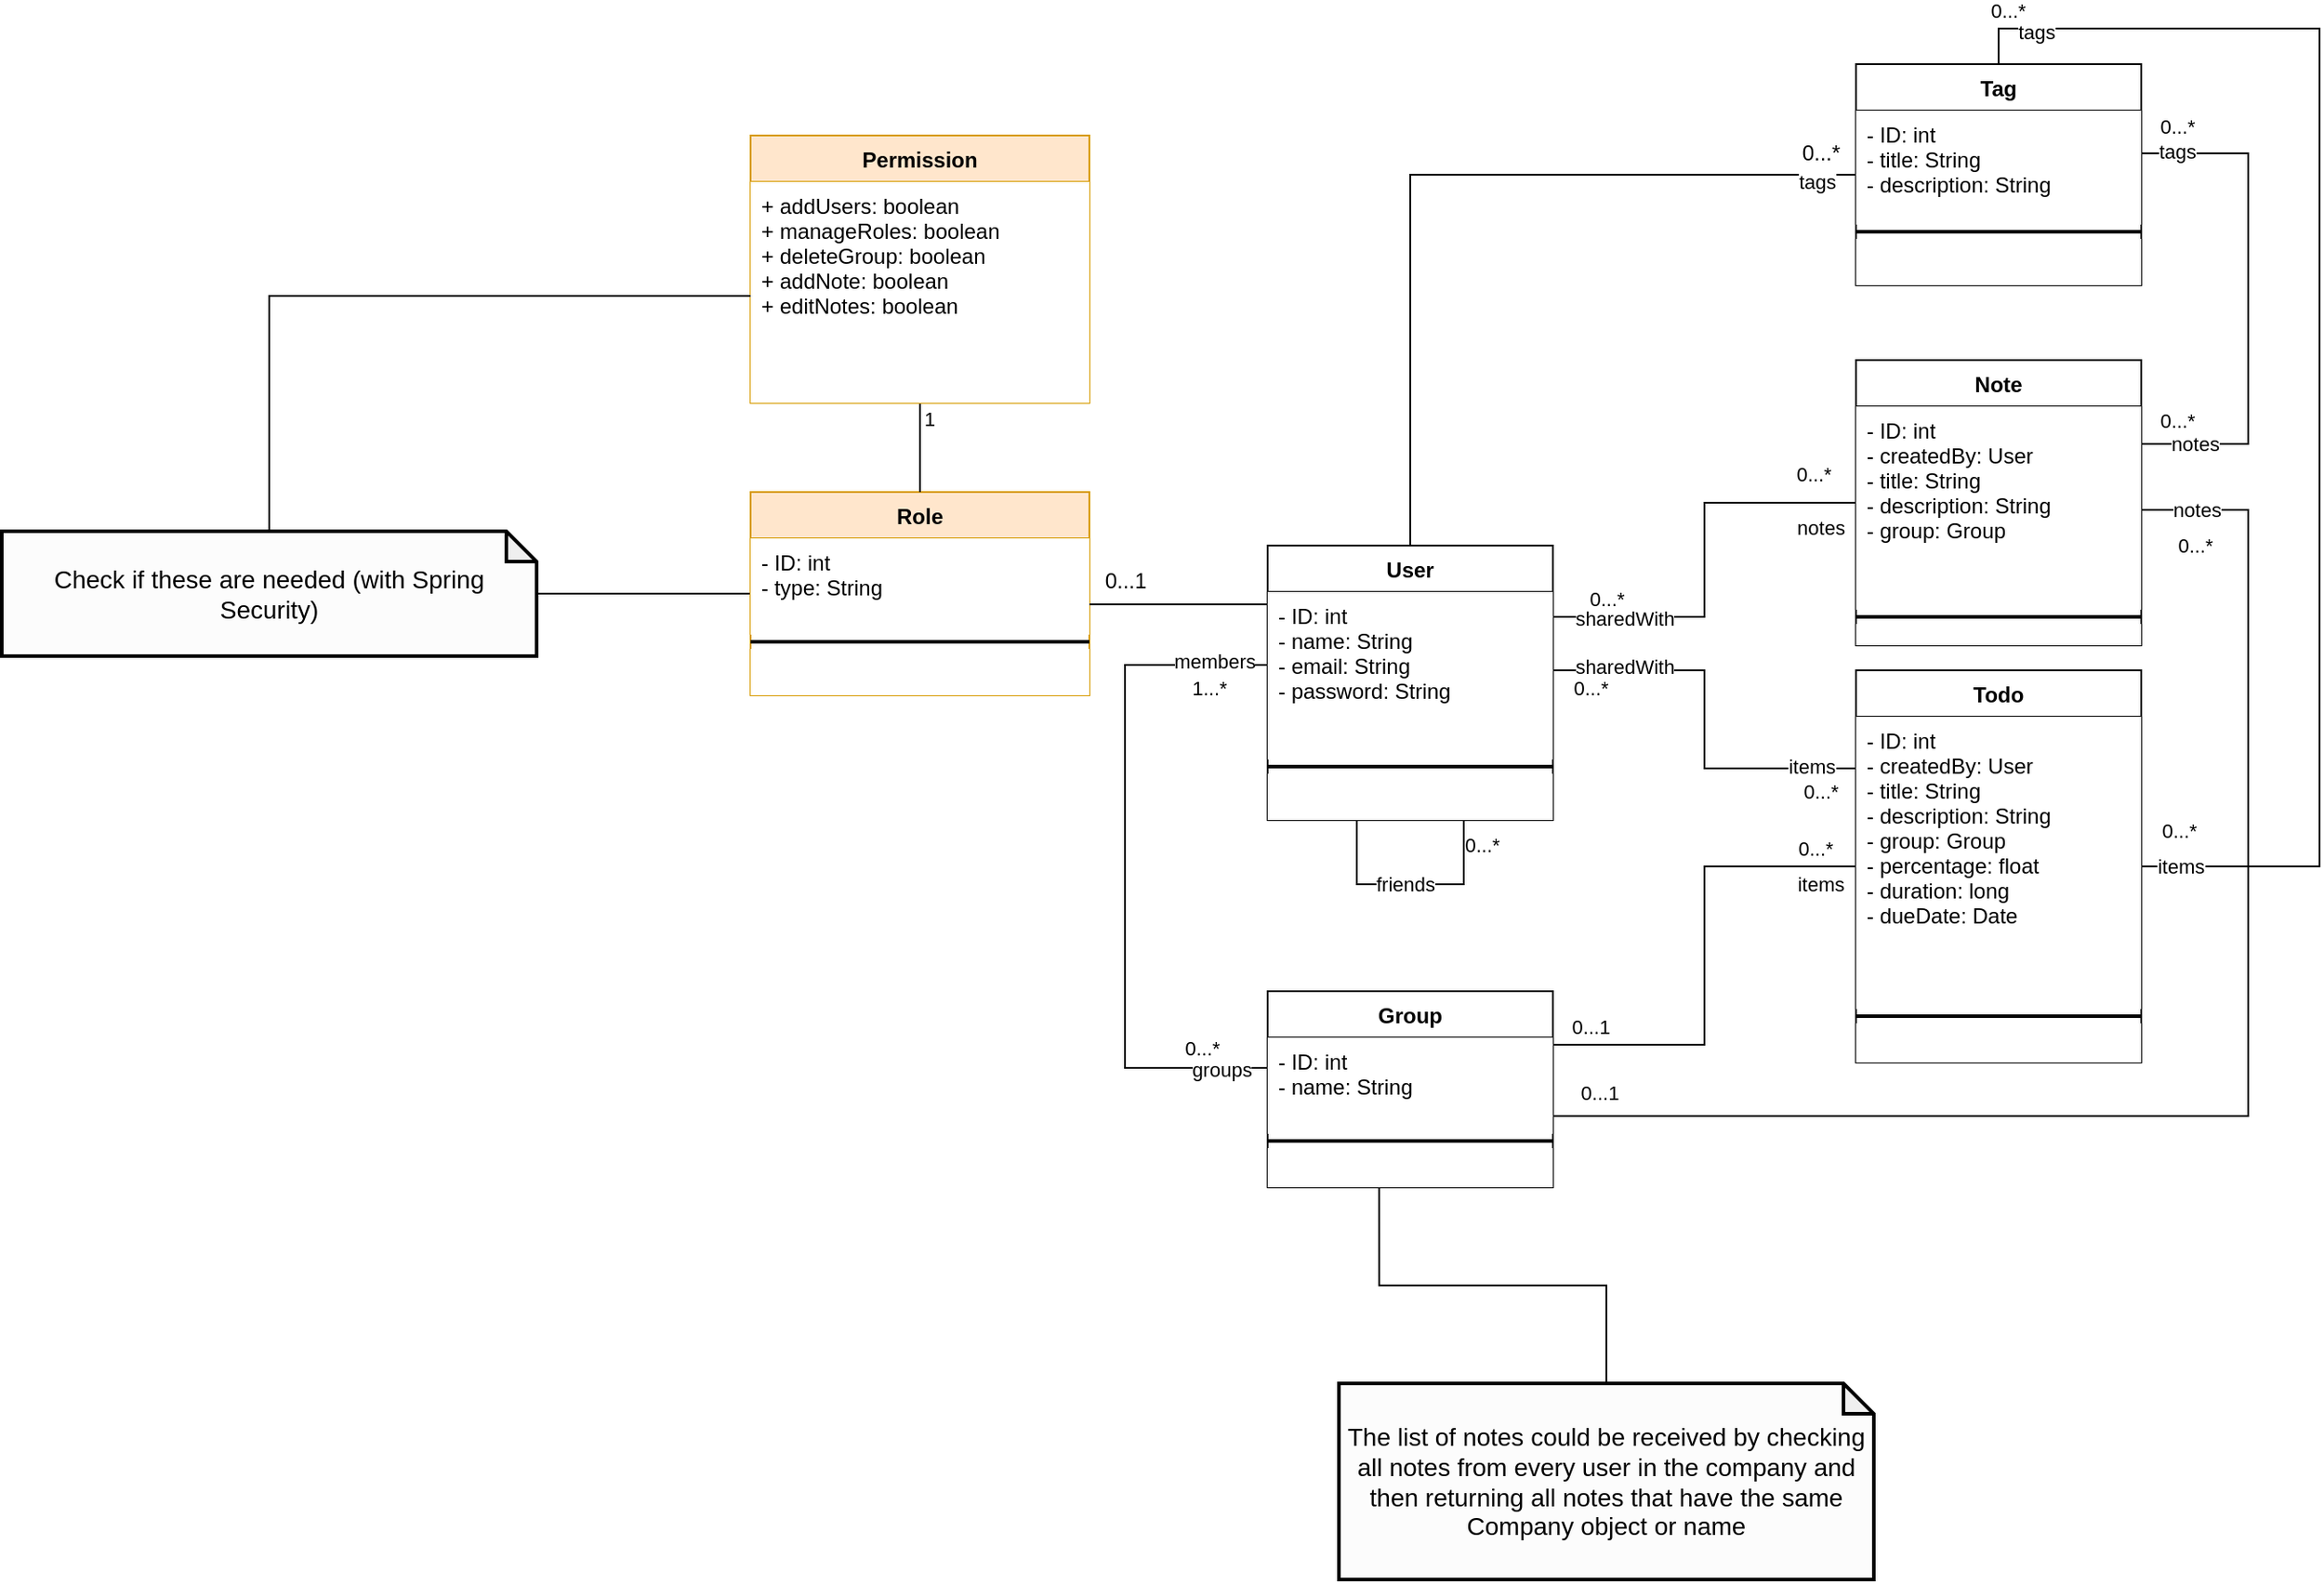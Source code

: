 <mxfile version="14.4.8" type="device"><diagram id="-UJwn_CmupPYYnZKKob1" name="Page-1"><mxGraphModel dx="1482" dy="1893" grid="1" gridSize="10" guides="1" tooltips="1" connect="1" arrows="1" fold="1" page="1" pageScale="1" pageWidth="850" pageHeight="1100" math="0" shadow="0"><root><mxCell id="0"/><mxCell id="1" parent="0"/><mxCell id="AYn4b8p7kZJfqxZPa3Ij-65" style="edgeStyle=orthogonalEdgeStyle;rounded=0;orthogonalLoop=1;jettySize=auto;html=1;endArrow=none;endFill=0;" parent="1" source="AYn4b8p7kZJfqxZPa3Ij-11" target="AYn4b8p7kZJfqxZPa3Ij-49" edge="1"><mxGeometry relative="1" as="geometry"><Array as="points"><mxPoint x="50" y="-38"/></Array></mxGeometry></mxCell><mxCell id="VmeO5s1vXR6fkJgvKkkD-3" value="tags" style="edgeLabel;html=1;align=center;verticalAlign=middle;resizable=0;points=[];" vertex="1" connectable="0" parent="AYn4b8p7kZJfqxZPa3Ij-65"><mxGeometry x="0.862" y="-2" relative="1" as="geometry"><mxPoint x="9.34" y="1.97" as="offset"/></mxGeometry></mxCell><mxCell id="AYn4b8p7kZJfqxZPa3Ij-11" value="User" style="swimlane;fontStyle=1;align=center;verticalAlign=top;childLayout=stackLayout;horizontal=1;startSize=26;horizontalStack=0;resizeParent=1;resizeParentMax=0;resizeLast=0;collapsible=1;marginBottom=0;" parent="1" vertex="1"><mxGeometry x="-30" y="170" width="160" height="154" as="geometry"><mxRectangle x="510" y="350" width="90" height="26" as="alternateBounds"/></mxGeometry></mxCell><mxCell id="AYn4b8p7kZJfqxZPa3Ij-12" value="- ID: int&#xA;- name: String&#xA;- email: String&#xA;- password: String &#xA;&#xA;" style="text;strokeColor=none;align=left;verticalAlign=top;spacingLeft=4;spacingRight=4;overflow=hidden;rotatable=0;points=[[0,0.5],[1,0.5]];portConstraint=eastwest;fillColor=#ffffff;" parent="AYn4b8p7kZJfqxZPa3Ij-11" vertex="1"><mxGeometry y="26" width="160" height="94" as="geometry"/></mxCell><mxCell id="AYn4b8p7kZJfqxZPa3Ij-13" value="" style="line;strokeWidth=2;align=left;verticalAlign=middle;spacingTop=-1;spacingLeft=3;spacingRight=3;rotatable=0;labelPosition=right;points=[];portConstraint=eastwest;shadow=0;" parent="AYn4b8p7kZJfqxZPa3Ij-11" vertex="1"><mxGeometry y="120" width="160" height="8" as="geometry"/></mxCell><mxCell id="AYn4b8p7kZJfqxZPa3Ij-14" value="" style="text;align=left;verticalAlign=top;spacingLeft=4;spacingRight=4;overflow=hidden;rotatable=0;points=[[0,0.5],[1,0.5]];portConstraint=eastwest;fillColor=#ffffff;" parent="AYn4b8p7kZJfqxZPa3Ij-11" vertex="1"><mxGeometry y="128" width="160" height="26" as="geometry"/></mxCell><mxCell id="VmeO5s1vXR6fkJgvKkkD-13" style="edgeStyle=orthogonalEdgeStyle;rounded=0;orthogonalLoop=1;jettySize=auto;html=1;endArrow=none;endFill=0;" edge="1" parent="1" source="AYn4b8p7kZJfqxZPa3Ij-40" target="AYn4b8p7kZJfqxZPa3Ij-11"><mxGeometry relative="1" as="geometry"><Array as="points"><mxPoint x="215" y="146"/><mxPoint x="215" y="210"/></Array></mxGeometry></mxCell><mxCell id="VmeO5s1vXR6fkJgvKkkD-15" value="0...*" style="edgeLabel;html=1;align=center;verticalAlign=middle;resizable=0;points=[];" vertex="1" connectable="0" parent="VmeO5s1vXR6fkJgvKkkD-13"><mxGeometry x="0.805" relative="1" as="geometry"><mxPoint x="7.07" y="-10" as="offset"/></mxGeometry></mxCell><mxCell id="VmeO5s1vXR6fkJgvKkkD-16" value="sharedWith" style="edgeLabel;html=1;align=center;verticalAlign=middle;resizable=0;points=[];" vertex="1" connectable="0" parent="VmeO5s1vXR6fkJgvKkkD-13"><mxGeometry x="0.768" y="1" relative="1" as="geometry"><mxPoint x="12.8" as="offset"/></mxGeometry></mxCell><mxCell id="VmeO5s1vXR6fkJgvKkkD-21" value="notes" style="edgeLabel;html=1;align=center;verticalAlign=middle;resizable=0;points=[];" vertex="1" connectable="0" parent="VmeO5s1vXR6fkJgvKkkD-13"><mxGeometry x="-0.753" relative="1" as="geometry"><mxPoint x="8.97" y="14.03" as="offset"/></mxGeometry></mxCell><mxCell id="VmeO5s1vXR6fkJgvKkkD-22" value="0...*" style="edgeLabel;html=1;align=center;verticalAlign=middle;resizable=0;points=[];" vertex="1" connectable="0" parent="VmeO5s1vXR6fkJgvKkkD-13"><mxGeometry x="-0.794" y="1" relative="1" as="geometry"><mxPoint y="-16.97" as="offset"/></mxGeometry></mxCell><mxCell id="AYn4b8p7kZJfqxZPa3Ij-40" value="Note" style="swimlane;fontStyle=1;align=center;verticalAlign=top;childLayout=stackLayout;horizontal=1;startSize=26;horizontalStack=0;resizeParent=1;resizeParentMax=0;resizeLast=0;collapsible=1;marginBottom=0;" parent="1" vertex="1"><mxGeometry x="300" y="66" width="160" height="160" as="geometry"><mxRectangle x="510" y="350" width="90" height="26" as="alternateBounds"/></mxGeometry></mxCell><mxCell id="AYn4b8p7kZJfqxZPa3Ij-41" value="- ID: int&#xA;- createdBy: User&#xA;- title: String&#xA;- description: String&#xA;- group: Group&#xA;" style="text;strokeColor=none;align=left;verticalAlign=top;spacingLeft=4;spacingRight=4;overflow=hidden;rotatable=0;points=[[0,0.5],[1,0.5]];portConstraint=eastwest;fillColor=#ffffff;" parent="AYn4b8p7kZJfqxZPa3Ij-40" vertex="1"><mxGeometry y="26" width="160" height="114" as="geometry"/></mxCell><mxCell id="AYn4b8p7kZJfqxZPa3Ij-42" value="" style="line;strokeWidth=2;align=left;verticalAlign=middle;spacingTop=-1;spacingLeft=3;spacingRight=3;rotatable=0;labelPosition=right;points=[];portConstraint=eastwest;shadow=0;" parent="AYn4b8p7kZJfqxZPa3Ij-40" vertex="1"><mxGeometry y="140" width="160" height="8" as="geometry"/></mxCell><mxCell id="AYn4b8p7kZJfqxZPa3Ij-43" value="" style="text;align=left;verticalAlign=top;spacingLeft=4;spacingRight=4;overflow=hidden;rotatable=0;points=[[0,0.5],[1,0.5]];portConstraint=eastwest;fillColor=#ffffff;" parent="AYn4b8p7kZJfqxZPa3Ij-40" vertex="1"><mxGeometry y="148" width="160" height="12" as="geometry"/></mxCell><mxCell id="AYn4b8p7kZJfqxZPa3Ij-45" value="Todo" style="swimlane;fontStyle=1;align=center;verticalAlign=top;childLayout=stackLayout;horizontal=1;startSize=26;horizontalStack=0;resizeParent=1;resizeParentMax=0;resizeLast=0;collapsible=1;marginBottom=0;" parent="1" vertex="1"><mxGeometry x="300" y="240" width="160" height="220" as="geometry"><mxRectangle x="300" y="240" width="90" height="26" as="alternateBounds"/></mxGeometry></mxCell><mxCell id="AYn4b8p7kZJfqxZPa3Ij-46" value="- ID: int&#xA;- createdBy: User&#xA;- title: String&#xA;- description: String&#xA;- group: Group&#xA;- percentage: float&#xA;- duration: long&#xA;- dueDate: Date&#xA;" style="text;strokeColor=none;align=left;verticalAlign=top;spacingLeft=4;spacingRight=4;overflow=hidden;rotatable=0;points=[[0,0.5],[1,0.5]];portConstraint=eastwest;fillColor=#ffffff;" parent="AYn4b8p7kZJfqxZPa3Ij-45" vertex="1"><mxGeometry y="26" width="160" height="164" as="geometry"/></mxCell><mxCell id="AYn4b8p7kZJfqxZPa3Ij-47" value="" style="line;strokeWidth=2;align=left;verticalAlign=middle;spacingTop=-1;spacingLeft=3;spacingRight=3;rotatable=0;labelPosition=right;points=[];portConstraint=eastwest;shadow=0;" parent="AYn4b8p7kZJfqxZPa3Ij-45" vertex="1"><mxGeometry y="190" width="160" height="8" as="geometry"/></mxCell><mxCell id="AYn4b8p7kZJfqxZPa3Ij-48" value="" style="text;align=left;verticalAlign=top;spacingLeft=4;spacingRight=4;overflow=hidden;rotatable=0;points=[[0,0.5],[1,0.5]];portConstraint=eastwest;fillColor=#ffffff;" parent="AYn4b8p7kZJfqxZPa3Ij-45" vertex="1"><mxGeometry y="198" width="160" height="22" as="geometry"/></mxCell><mxCell id="AYn4b8p7kZJfqxZPa3Ij-49" value="Tag" style="swimlane;fontStyle=1;align=center;verticalAlign=top;childLayout=stackLayout;horizontal=1;startSize=26;horizontalStack=0;resizeParent=1;resizeParentMax=0;resizeLast=0;collapsible=1;marginBottom=0;" parent="1" vertex="1"><mxGeometry x="300" y="-100" width="160" height="124" as="geometry"><mxRectangle x="510" y="350" width="90" height="26" as="alternateBounds"/></mxGeometry></mxCell><mxCell id="AYn4b8p7kZJfqxZPa3Ij-50" value="- ID: int&#xA;- title: String&#xA;- description: String&#xA;" style="text;strokeColor=none;align=left;verticalAlign=top;spacingLeft=4;spacingRight=4;overflow=hidden;rotatable=0;points=[[0,0.5],[1,0.5]];portConstraint=eastwest;fillColor=#ffffff;" parent="AYn4b8p7kZJfqxZPa3Ij-49" vertex="1"><mxGeometry y="26" width="160" height="64" as="geometry"/></mxCell><mxCell id="AYn4b8p7kZJfqxZPa3Ij-51" value="" style="line;strokeWidth=2;align=left;verticalAlign=middle;spacingTop=-1;spacingLeft=3;spacingRight=3;rotatable=0;labelPosition=right;points=[];portConstraint=eastwest;shadow=0;" parent="AYn4b8p7kZJfqxZPa3Ij-49" vertex="1"><mxGeometry y="90" width="160" height="8" as="geometry"/></mxCell><mxCell id="AYn4b8p7kZJfqxZPa3Ij-52" value="" style="text;align=left;verticalAlign=top;spacingLeft=4;spacingRight=4;overflow=hidden;rotatable=0;points=[[0,0.5],[1,0.5]];portConstraint=eastwest;fillColor=#ffffff;" parent="AYn4b8p7kZJfqxZPa3Ij-49" vertex="1"><mxGeometry y="98" width="160" height="26" as="geometry"/></mxCell><mxCell id="AYn4b8p7kZJfqxZPa3Ij-57" style="edgeStyle=orthogonalEdgeStyle;rounded=0;orthogonalLoop=1;jettySize=auto;html=1;endArrow=none;endFill=0;" parent="1" source="AYn4b8p7kZJfqxZPa3Ij-12" target="AYn4b8p7kZJfqxZPa3Ij-45" edge="1"><mxGeometry relative="1" as="geometry"><Array as="points"><mxPoint x="215" y="240"/><mxPoint x="215" y="295"/></Array></mxGeometry></mxCell><mxCell id="AYn4b8p7kZJfqxZPa3Ij-62" value="0...*" style="edgeLabel;html=1;align=center;verticalAlign=middle;resizable=0;points=[];" parent="AYn4b8p7kZJfqxZPa3Ij-57" vertex="1" connectable="0"><mxGeometry x="0.771" y="-1" relative="1" as="geometry"><mxPoint x="5.66" y="12" as="offset"/></mxGeometry></mxCell><mxCell id="iMiKZl42v0KKfGNLo4NB-16" value="0...*" style="edgeLabel;html=1;align=center;verticalAlign=middle;resizable=0;points=[];" parent="AYn4b8p7kZJfqxZPa3Ij-57" vertex="1" connectable="0"><mxGeometry x="-0.931" y="-2" relative="1" as="geometry"><mxPoint x="12.33" y="8" as="offset"/></mxGeometry></mxCell><mxCell id="VmeO5s1vXR6fkJgvKkkD-1" value="items" style="edgeLabel;html=1;align=center;verticalAlign=middle;resizable=0;points=[];" vertex="1" connectable="0" parent="AYn4b8p7kZJfqxZPa3Ij-57"><mxGeometry x="0.775" y="1" relative="1" as="geometry"><mxPoint as="offset"/></mxGeometry></mxCell><mxCell id="VmeO5s1vXR6fkJgvKkkD-12" value="sharedWith" style="edgeLabel;html=1;align=center;verticalAlign=middle;resizable=0;points=[];" vertex="1" connectable="0" parent="AYn4b8p7kZJfqxZPa3Ij-57"><mxGeometry x="-0.727" y="2" relative="1" as="geometry"><mxPoint x="9.33" as="offset"/></mxGeometry></mxCell><mxCell id="AYn4b8p7kZJfqxZPa3Ij-63" style="edgeStyle=orthogonalEdgeStyle;rounded=0;orthogonalLoop=1;jettySize=auto;html=1;endArrow=none;endFill=0;" parent="1" source="AYn4b8p7kZJfqxZPa3Ij-41" target="AYn4b8p7kZJfqxZPa3Ij-49" edge="1"><mxGeometry relative="1" as="geometry"><Array as="points"><mxPoint x="520" y="113"/><mxPoint x="520" y="-50"/></Array></mxGeometry></mxCell><mxCell id="AYn4b8p7kZJfqxZPa3Ij-64" value="0...*" style="edgeLabel;html=1;align=center;verticalAlign=middle;resizable=0;points=[];" parent="AYn4b8p7kZJfqxZPa3Ij-63" vertex="1" connectable="0"><mxGeometry x="0.693" relative="1" as="geometry"><mxPoint x="-23.6" y="-15.5" as="offset"/></mxGeometry></mxCell><mxCell id="iMiKZl42v0KKfGNLo4NB-18" value="0...*" style="edgeLabel;html=1;align=center;verticalAlign=middle;resizable=0;points=[];" parent="AYn4b8p7kZJfqxZPa3Ij-63" vertex="1" connectable="0"><mxGeometry x="-0.83" y="-2" relative="1" as="geometry"><mxPoint x="-4" y="-15.03" as="offset"/></mxGeometry></mxCell><mxCell id="VmeO5s1vXR6fkJgvKkkD-7" value="notes" style="edgeLabel;html=1;align=center;verticalAlign=middle;resizable=0;points=[];" vertex="1" connectable="0" parent="AYn4b8p7kZJfqxZPa3Ij-63"><mxGeometry x="-0.905" relative="1" as="geometry"><mxPoint x="16.4" as="offset"/></mxGeometry></mxCell><mxCell id="VmeO5s1vXR6fkJgvKkkD-9" value="tags" style="edgeLabel;html=1;align=center;verticalAlign=middle;resizable=0;points=[];" vertex="1" connectable="0" parent="AYn4b8p7kZJfqxZPa3Ij-63"><mxGeometry x="0.906" y="-1" relative="1" as="geometry"><mxPoint x="6.72" as="offset"/></mxGeometry></mxCell><mxCell id="AYn4b8p7kZJfqxZPa3Ij-66" value="0...*" style="text;html=1;align=center;verticalAlign=middle;resizable=0;points=[];autosize=1;" parent="1" vertex="1"><mxGeometry x="260" y="-60" width="40" height="20" as="geometry"/></mxCell><mxCell id="VmeO5s1vXR6fkJgvKkkD-17" style="edgeStyle=orthogonalEdgeStyle;rounded=0;orthogonalLoop=1;jettySize=auto;html=1;endArrow=none;endFill=0;" edge="1" parent="1" source="AYn4b8p7kZJfqxZPa3Ij-67" target="AYn4b8p7kZJfqxZPa3Ij-45"><mxGeometry relative="1" as="geometry"><Array as="points"><mxPoint x="215" y="450"/><mxPoint x="215" y="350"/></Array></mxGeometry></mxCell><mxCell id="VmeO5s1vXR6fkJgvKkkD-18" value="items" style="edgeLabel;html=1;align=center;verticalAlign=middle;resizable=0;points=[];" vertex="1" connectable="0" parent="VmeO5s1vXR6fkJgvKkkD-17"><mxGeometry x="0.817" y="1" relative="1" as="geometry"><mxPoint x="4.48" y="10.97" as="offset"/></mxGeometry></mxCell><mxCell id="VmeO5s1vXR6fkJgvKkkD-19" value="0...*" style="edgeLabel;html=1;align=center;verticalAlign=middle;resizable=0;points=[];" vertex="1" connectable="0" parent="VmeO5s1vXR6fkJgvKkkD-17"><mxGeometry x="0.827" y="1" relative="1" as="geometry"><mxPoint y="-9.03" as="offset"/></mxGeometry></mxCell><mxCell id="VmeO5s1vXR6fkJgvKkkD-20" value="0...1" style="edgeLabel;html=1;align=center;verticalAlign=middle;resizable=0;points=[];" vertex="1" connectable="0" parent="VmeO5s1vXR6fkJgvKkkD-17"><mxGeometry x="-0.849" y="-1" relative="1" as="geometry"><mxPoint y="-11.03" as="offset"/></mxGeometry></mxCell><mxCell id="AYn4b8p7kZJfqxZPa3Ij-67" value="Group" style="swimlane;fontStyle=1;align=center;verticalAlign=top;childLayout=stackLayout;horizontal=1;startSize=26;horizontalStack=0;resizeParent=1;resizeParentMax=0;resizeLast=0;collapsible=1;marginBottom=0;" parent="1" vertex="1"><mxGeometry x="-30" y="420" width="160" height="110" as="geometry"><mxRectangle x="510" y="350" width="90" height="26" as="alternateBounds"/></mxGeometry></mxCell><mxCell id="AYn4b8p7kZJfqxZPa3Ij-68" value="- ID: int&#xA;- name: String&#xA;" style="text;strokeColor=none;align=left;verticalAlign=top;spacingLeft=4;spacingRight=4;overflow=hidden;rotatable=0;points=[[0,0.5],[1,0.5]];portConstraint=eastwest;fillColor=#ffffff;" parent="AYn4b8p7kZJfqxZPa3Ij-67" vertex="1"><mxGeometry y="26" width="160" height="54" as="geometry"/></mxCell><mxCell id="AYn4b8p7kZJfqxZPa3Ij-69" value="" style="line;strokeWidth=2;align=left;verticalAlign=middle;spacingTop=-1;spacingLeft=3;spacingRight=3;rotatable=0;labelPosition=right;points=[];portConstraint=eastwest;shadow=0;" parent="AYn4b8p7kZJfqxZPa3Ij-67" vertex="1"><mxGeometry y="80" width="160" height="8" as="geometry"/></mxCell><mxCell id="AYn4b8p7kZJfqxZPa3Ij-70" value="" style="text;align=left;verticalAlign=top;spacingLeft=4;spacingRight=4;overflow=hidden;rotatable=0;points=[[0,0.5],[1,0.5]];portConstraint=eastwest;fillColor=#ffffff;" parent="AYn4b8p7kZJfqxZPa3Ij-67" vertex="1"><mxGeometry y="88" width="160" height="22" as="geometry"/></mxCell><mxCell id="AYn4b8p7kZJfqxZPa3Ij-71" style="edgeStyle=orthogonalEdgeStyle;rounded=0;orthogonalLoop=1;jettySize=auto;html=1;endArrow=none;endFill=0;" parent="1" source="AYn4b8p7kZJfqxZPa3Ij-68" target="AYn4b8p7kZJfqxZPa3Ij-11" edge="1"><mxGeometry relative="1" as="geometry"><Array as="points"><mxPoint x="-110" y="463"/><mxPoint x="-110" y="237"/></Array></mxGeometry></mxCell><mxCell id="AYn4b8p7kZJfqxZPa3Ij-72" value="1...*" style="edgeLabel;html=1;align=center;verticalAlign=middle;resizable=0;points=[];" parent="AYn4b8p7kZJfqxZPa3Ij-71" vertex="1" connectable="0"><mxGeometry x="0.653" y="-1" relative="1" as="geometry"><mxPoint x="34" y="12" as="offset"/></mxGeometry></mxCell><mxCell id="AYn4b8p7kZJfqxZPa3Ij-74" value="0...*" style="edgeLabel;html=1;align=center;verticalAlign=middle;resizable=0;points=[];" parent="AYn4b8p7kZJfqxZPa3Ij-71" vertex="1" connectable="0"><mxGeometry x="-0.772" y="1" relative="1" as="geometry"><mxPoint x="6.94" y="-12" as="offset"/></mxGeometry></mxCell><mxCell id="b_Cc8DD076Jb1EkF3BFv-9" value="members" style="edgeLabel;html=1;align=center;verticalAlign=middle;resizable=0;points=[];" parent="AYn4b8p7kZJfqxZPa3Ij-71" vertex="1" connectable="0"><mxGeometry x="0.886" y="2" relative="1" as="geometry"><mxPoint x="-8" as="offset"/></mxGeometry></mxCell><mxCell id="b_Cc8DD076Jb1EkF3BFv-10" value="groups" style="edgeLabel;html=1;align=center;verticalAlign=middle;resizable=0;points=[];" parent="AYn4b8p7kZJfqxZPa3Ij-71" vertex="1" connectable="0"><mxGeometry x="-0.862" y="1" relative="1" as="geometry"><mxPoint as="offset"/></mxGeometry></mxCell><mxCell id="AYn4b8p7kZJfqxZPa3Ij-75" style="edgeStyle=orthogonalEdgeStyle;rounded=0;orthogonalLoop=1;jettySize=auto;html=1;endArrow=none;endFill=0;" parent="1" source="AYn4b8p7kZJfqxZPa3Ij-68" target="AYn4b8p7kZJfqxZPa3Ij-40" edge="1"><mxGeometry relative="1" as="geometry"><Array as="points"><mxPoint x="520" y="490"/><mxPoint x="520" y="150"/></Array></mxGeometry></mxCell><mxCell id="AYn4b8p7kZJfqxZPa3Ij-77" value="0...1" style="edgeLabel;html=1;align=center;verticalAlign=middle;resizable=0;points=[];" parent="AYn4b8p7kZJfqxZPa3Ij-75" vertex="1" connectable="0"><mxGeometry x="-0.936" y="3" relative="1" as="geometry"><mxPoint y="-10" as="offset"/></mxGeometry></mxCell><mxCell id="AYn4b8p7kZJfqxZPa3Ij-80" value="0...*" style="edgeLabel;html=1;align=center;verticalAlign=middle;resizable=0;points=[];" parent="AYn4b8p7kZJfqxZPa3Ij-75" vertex="1" connectable="0"><mxGeometry x="0.968" y="1" relative="1" as="geometry"><mxPoint x="17.71" y="19" as="offset"/></mxGeometry></mxCell><mxCell id="b_Cc8DD076Jb1EkF3BFv-8" value="notes" style="edgeLabel;html=1;align=center;verticalAlign=middle;resizable=0;points=[];" parent="AYn4b8p7kZJfqxZPa3Ij-75" vertex="1" connectable="0"><mxGeometry x="0.945" y="1" relative="1" as="geometry"><mxPoint x="9.14" y="-1" as="offset"/></mxGeometry></mxCell><mxCell id="AYn4b8p7kZJfqxZPa3Ij-82" style="edgeStyle=orthogonalEdgeStyle;rounded=0;orthogonalLoop=1;jettySize=auto;html=1;entryX=0.391;entryY=1.014;entryDx=0;entryDy=0;entryPerimeter=0;endArrow=none;endFill=0;fontSize=14;" parent="1" source="AYn4b8p7kZJfqxZPa3Ij-81" target="AYn4b8p7kZJfqxZPa3Ij-70" edge="1"><mxGeometry relative="1" as="geometry"/></mxCell><mxCell id="AYn4b8p7kZJfqxZPa3Ij-81" value="The list of notes could be received by checking all notes from every user in the company and then returning all notes that have the same Company object or name" style="shape=note;whiteSpace=wrap;html=1;backgroundOutline=1;darkOpacity=0.05;shadow=0;sketch=0;strokeColor=#000000;strokeWidth=2;gradientColor=none;fillColor=#FCFCFC;size=17;fontSize=14;" parent="1" vertex="1"><mxGeometry x="10" y="640" width="300" height="110" as="geometry"/></mxCell><mxCell id="b_Cc8DD076Jb1EkF3BFv-3" style="edgeStyle=orthogonalEdgeStyle;rounded=0;orthogonalLoop=1;jettySize=auto;html=1;endArrow=none;endFill=0;" parent="1" source="Yy5-GHduORRsCwo8qnGn-1" target="b_Cc8DD076Jb1EkF3BFv-2" edge="1"><mxGeometry relative="1" as="geometry"/></mxCell><mxCell id="Yy5-GHduORRsCwo8qnGn-1" value="Role" style="swimlane;fontStyle=1;align=center;verticalAlign=top;childLayout=stackLayout;horizontal=1;startSize=26;horizontalStack=0;resizeParent=1;resizeParentMax=0;resizeLast=0;collapsible=1;marginBottom=0;fillColor=#ffe6cc;strokeColor=#d79b00;" parent="1" vertex="1"><mxGeometry x="-320" y="140" width="190" height="114" as="geometry"><mxRectangle x="510" y="350" width="90" height="26" as="alternateBounds"/></mxGeometry></mxCell><mxCell id="Yy5-GHduORRsCwo8qnGn-2" value="- ID: int&#xA;- type: String" style="text;strokeColor=none;align=left;verticalAlign=top;spacingLeft=4;spacingRight=4;overflow=hidden;rotatable=0;points=[[0,0.5],[1,0.5]];portConstraint=eastwest;fillColor=#ffffff;" parent="Yy5-GHduORRsCwo8qnGn-1" vertex="1"><mxGeometry y="26" width="190" height="54" as="geometry"/></mxCell><mxCell id="Yy5-GHduORRsCwo8qnGn-3" value="" style="line;strokeWidth=2;align=left;verticalAlign=middle;spacingTop=-1;spacingLeft=3;spacingRight=3;rotatable=0;labelPosition=right;points=[];portConstraint=eastwest;shadow=0;" parent="Yy5-GHduORRsCwo8qnGn-1" vertex="1"><mxGeometry y="80" width="190" height="8" as="geometry"/></mxCell><mxCell id="Yy5-GHduORRsCwo8qnGn-4" value="" style="text;align=left;verticalAlign=top;spacingLeft=4;spacingRight=4;overflow=hidden;rotatable=0;points=[[0,0.5],[1,0.5]];portConstraint=eastwest;fillColor=#ffffff;" parent="Yy5-GHduORRsCwo8qnGn-1" vertex="1"><mxGeometry y="88" width="190" height="26" as="geometry"/></mxCell><mxCell id="Yy5-GHduORRsCwo8qnGn-9" style="edgeStyle=orthogonalEdgeStyle;rounded=0;orthogonalLoop=1;jettySize=auto;html=1;endArrow=none;endFill=0;" parent="1" source="Yy5-GHduORRsCwo8qnGn-2" target="AYn4b8p7kZJfqxZPa3Ij-11" edge="1"><mxGeometry relative="1" as="geometry"><Array as="points"><mxPoint x="-50" y="203"/><mxPoint x="-50" y="203"/></Array></mxGeometry></mxCell><mxCell id="Yy5-GHduORRsCwo8qnGn-10" value="0...1" style="text;html=1;align=center;verticalAlign=middle;resizable=0;points=[];autosize=1;" parent="1" vertex="1"><mxGeometry x="-130" y="180" width="40" height="20" as="geometry"/></mxCell><mxCell id="iMiKZl42v0KKfGNLo4NB-14" style="edgeStyle=orthogonalEdgeStyle;rounded=0;orthogonalLoop=1;jettySize=auto;html=1;exitX=0.5;exitY=1;exitDx=0;exitDy=0;endArrow=none;endFill=0;" parent="1" source="iMiKZl42v0KKfGNLo4NB-10" target="Yy5-GHduORRsCwo8qnGn-1" edge="1"><mxGeometry relative="1" as="geometry"/></mxCell><mxCell id="iMiKZl42v0KKfGNLo4NB-15" value="1" style="edgeLabel;html=1;align=center;verticalAlign=middle;resizable=0;points=[];" parent="iMiKZl42v0KKfGNLo4NB-14" vertex="1" connectable="0"><mxGeometry x="-0.789" y="-1" relative="1" as="geometry"><mxPoint x="6" y="3.67" as="offset"/></mxGeometry></mxCell><mxCell id="iMiKZl42v0KKfGNLo4NB-10" value="Permission" style="swimlane;fontStyle=1;align=center;verticalAlign=top;childLayout=stackLayout;horizontal=1;startSize=26;horizontalStack=0;resizeParent=1;resizeParentMax=0;resizeLast=0;collapsible=1;marginBottom=0;fillColor=#ffe6cc;strokeColor=#d79b00;" parent="1" vertex="1"><mxGeometry x="-320" y="-60" width="190" height="150" as="geometry"><mxRectangle x="510" y="350" width="90" height="26" as="alternateBounds"/></mxGeometry></mxCell><mxCell id="iMiKZl42v0KKfGNLo4NB-11" value="+ addUsers: boolean&#xA;+ manageRoles: boolean&#xA;+ deleteGroup: boolean&#xA;+ addNote: boolean&#xA;+ editNotes: boolean&#xA;" style="text;strokeColor=none;align=left;verticalAlign=top;spacingLeft=4;spacingRight=4;overflow=hidden;rotatable=0;points=[[0,0.5],[1,0.5]];portConstraint=eastwest;fillColor=#ffffff;" parent="iMiKZl42v0KKfGNLo4NB-10" vertex="1"><mxGeometry y="26" width="190" height="124" as="geometry"/></mxCell><mxCell id="iMiKZl42v0KKfGNLo4NB-19" style="edgeStyle=orthogonalEdgeStyle;rounded=0;orthogonalLoop=1;jettySize=auto;html=1;endArrow=none;endFill=0;" parent="1" target="AYn4b8p7kZJfqxZPa3Ij-45" edge="1"><mxGeometry relative="1" as="geometry"><mxPoint x="380" y="-100" as="sourcePoint"/><Array as="points"><mxPoint x="380" y="-120"/><mxPoint x="560" y="-120"/><mxPoint x="560" y="350"/></Array></mxGeometry></mxCell><mxCell id="iMiKZl42v0KKfGNLo4NB-20" value="0...*" style="edgeLabel;html=1;align=center;verticalAlign=middle;resizable=0;points=[];" parent="iMiKZl42v0KKfGNLo4NB-19" vertex="1" connectable="0"><mxGeometry x="-0.937" y="1" relative="1" as="geometry"><mxPoint y="-9" as="offset"/></mxGeometry></mxCell><mxCell id="iMiKZl42v0KKfGNLo4NB-21" value="0...*" style="edgeLabel;html=1;align=center;verticalAlign=middle;resizable=0;points=[];" parent="iMiKZl42v0KKfGNLo4NB-19" vertex="1" connectable="0"><mxGeometry x="0.97" y="-1" relative="1" as="geometry"><mxPoint x="8.8" y="-18.99" as="offset"/></mxGeometry></mxCell><mxCell id="VmeO5s1vXR6fkJgvKkkD-8" value="items" style="edgeLabel;html=1;align=center;verticalAlign=middle;resizable=0;points=[];" vertex="1" connectable="0" parent="iMiKZl42v0KKfGNLo4NB-19"><mxGeometry x="0.943" relative="1" as="geometry"><mxPoint as="offset"/></mxGeometry></mxCell><mxCell id="VmeO5s1vXR6fkJgvKkkD-11" value="tags" style="edgeLabel;html=1;align=center;verticalAlign=middle;resizable=0;points=[];" vertex="1" connectable="0" parent="iMiKZl42v0KKfGNLo4NB-19"><mxGeometry x="-0.916" y="-2" relative="1" as="geometry"><mxPoint x="8" as="offset"/></mxGeometry></mxCell><mxCell id="b_Cc8DD076Jb1EkF3BFv-4" style="edgeStyle=orthogonalEdgeStyle;rounded=0;orthogonalLoop=1;jettySize=auto;html=1;endArrow=none;endFill=0;" parent="1" source="b_Cc8DD076Jb1EkF3BFv-2" target="iMiKZl42v0KKfGNLo4NB-10" edge="1"><mxGeometry relative="1" as="geometry"><Array as="points"><mxPoint x="-590" y="30"/></Array></mxGeometry></mxCell><mxCell id="b_Cc8DD076Jb1EkF3BFv-2" value="Check if these are needed (with Spring Security)" style="shape=note;whiteSpace=wrap;html=1;backgroundOutline=1;darkOpacity=0.05;shadow=0;sketch=0;strokeColor=#000000;strokeWidth=2;gradientColor=none;fillColor=#FCFCFC;size=17;fontSize=14;" parent="1" vertex="1"><mxGeometry x="-740" y="162" width="300" height="70" as="geometry"/></mxCell><mxCell id="VmeO5s1vXR6fkJgvKkkD-4" style="edgeStyle=orthogonalEdgeStyle;rounded=0;orthogonalLoop=1;jettySize=auto;html=1;endArrow=none;endFill=0;" edge="1" parent="1" source="AYn4b8p7kZJfqxZPa3Ij-11" target="AYn4b8p7kZJfqxZPa3Ij-11"><mxGeometry relative="1" as="geometry"><Array as="points"><mxPoint x="80" y="360"/></Array></mxGeometry></mxCell><mxCell id="VmeO5s1vXR6fkJgvKkkD-5" value="friends" style="edgeLabel;html=1;align=center;verticalAlign=middle;resizable=0;points=[];" vertex="1" connectable="0" parent="VmeO5s1vXR6fkJgvKkkD-4"><mxGeometry x="-0.047" relative="1" as="geometry"><mxPoint as="offset"/></mxGeometry></mxCell><mxCell id="VmeO5s1vXR6fkJgvKkkD-6" value="0...*" style="edgeLabel;html=1;align=center;verticalAlign=middle;resizable=0;points=[];" vertex="1" connectable="0" parent="VmeO5s1vXR6fkJgvKkkD-4"><mxGeometry x="0.792" relative="1" as="geometry"><mxPoint x="10" as="offset"/></mxGeometry></mxCell></root></mxGraphModel></diagram></mxfile>